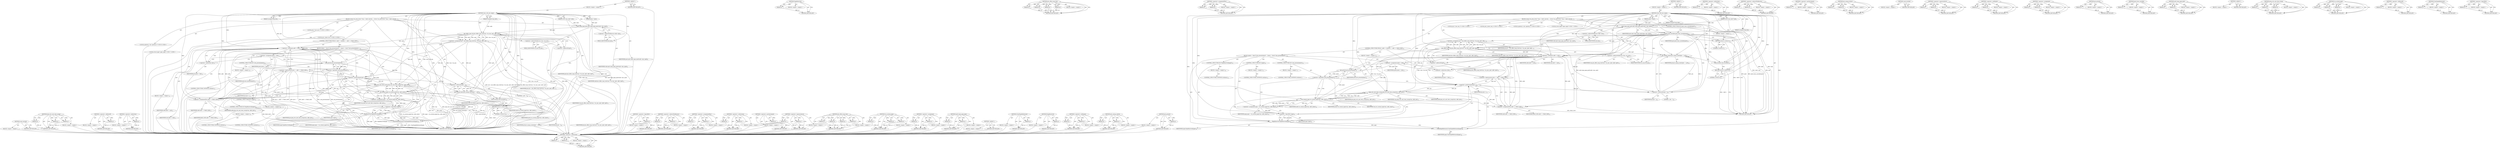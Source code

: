 digraph "&lt;operator&gt;.logicalNot" {
vulnerable_203 [label=<(METHOD,cond_resched)>];
vulnerable_204 [label=<(BLOCK,&lt;empty&gt;,&lt;empty&gt;)>];
vulnerable_205 [label=<(METHOD_RETURN,ANY)>];
vulnerable_183 [label=<(METHOD,ptep_test_and_clear_young)>];
vulnerable_184 [label=<(PARAM,p1)>];
vulnerable_185 [label=<(PARAM,p2)>];
vulnerable_186 [label=<(PARAM,p3)>];
vulnerable_187 [label=<(BLOCK,&lt;empty&gt;,&lt;empty&gt;)>];
vulnerable_188 [label=<(METHOD_RETURN,ANY)>];
vulnerable_138 [label=<(METHOD,&lt;operator&gt;.addressOf)>];
vulnerable_139 [label=<(PARAM,p1)>];
vulnerable_140 [label=<(BLOCK,&lt;empty&gt;,&lt;empty&gt;)>];
vulnerable_141 [label=<(METHOD_RETURN,ANY)>];
vulnerable_161 [label=<(METHOD,&lt;operator&gt;.indirection)>];
vulnerable_162 [label=<(PARAM,p1)>];
vulnerable_163 [label=<(BLOCK,&lt;empty&gt;,&lt;empty&gt;)>];
vulnerable_164 [label=<(METHOD_RETURN,ANY)>];
vulnerable_6 [label=<(METHOD,&lt;global&gt;)<SUB>1</SUB>>];
vulnerable_7 [label=<(BLOCK,&lt;empty&gt;,&lt;empty&gt;)<SUB>1</SUB>>];
vulnerable_8 [label=<(METHOD,clear_refs_pte_range)<SUB>1</SUB>>];
vulnerable_9 [label=<(PARAM,pmd_t *pmd)<SUB>1</SUB>>];
vulnerable_10 [label=<(PARAM,unsigned long addr)<SUB>1</SUB>>];
vulnerable_11 [label=<(PARAM,unsigned long end)<SUB>2</SUB>>];
vulnerable_12 [label=<(PARAM,struct mm_walk *walk)<SUB>2</SUB>>];
vulnerable_13 [label=<(BLOCK,{
	struct vm_area_struct *vma = walk-&gt;private;
...,{
	struct vm_area_struct *vma = walk-&gt;private;
...)<SUB>3</SUB>>];
vulnerable_14 [label="<(LOCAL,pte_t* pte: pte_t*)<SUB>5</SUB>>"];
vulnerable_15 [label="<(LOCAL,pte_t ptent: pte_t)<SUB>5</SUB>>"];
vulnerable_16 [label="<(LOCAL,spinlock_t* ptl: spinlock_t*)<SUB>6</SUB>>"];
vulnerable_17 [label="<(LOCAL,struct page* page: page*)<SUB>7</SUB>>"];
vulnerable_18 [label=<(split_huge_page_pmd,split_huge_page_pmd(walk-&gt;mm, pmd))<SUB>9</SUB>>];
vulnerable_19 [label=<(&lt;operator&gt;.indirectFieldAccess,walk-&gt;mm)<SUB>9</SUB>>];
vulnerable_20 [label=<(IDENTIFIER,walk,split_huge_page_pmd(walk-&gt;mm, pmd))<SUB>9</SUB>>];
vulnerable_21 [label=<(FIELD_IDENTIFIER,mm,mm)<SUB>9</SUB>>];
vulnerable_22 [label=<(IDENTIFIER,pmd,split_huge_page_pmd(walk-&gt;mm, pmd))<SUB>9</SUB>>];
vulnerable_23 [label=<(&lt;operator&gt;.assignment,pte = pte_offset_map_lock(vma-&gt;vm_mm, pmd, addr...)<SUB>11</SUB>>];
vulnerable_24 [label=<(IDENTIFIER,pte,pte = pte_offset_map_lock(vma-&gt;vm_mm, pmd, addr...)<SUB>11</SUB>>];
vulnerable_25 [label=<(pte_offset_map_lock,pte_offset_map_lock(vma-&gt;vm_mm, pmd, addr, &amp;ptl))<SUB>11</SUB>>];
vulnerable_26 [label=<(&lt;operator&gt;.indirectFieldAccess,vma-&gt;vm_mm)<SUB>11</SUB>>];
vulnerable_27 [label=<(IDENTIFIER,vma,pte_offset_map_lock(vma-&gt;vm_mm, pmd, addr, &amp;ptl))<SUB>11</SUB>>];
vulnerable_28 [label=<(FIELD_IDENTIFIER,vm_mm,vm_mm)<SUB>11</SUB>>];
vulnerable_29 [label=<(IDENTIFIER,pmd,pte_offset_map_lock(vma-&gt;vm_mm, pmd, addr, &amp;ptl))<SUB>11</SUB>>];
vulnerable_30 [label=<(IDENTIFIER,addr,pte_offset_map_lock(vma-&gt;vm_mm, pmd, addr, &amp;ptl))<SUB>11</SUB>>];
vulnerable_31 [label=<(&lt;operator&gt;.addressOf,&amp;ptl)<SUB>11</SUB>>];
vulnerable_32 [label=<(IDENTIFIER,ptl,pte_offset_map_lock(vma-&gt;vm_mm, pmd, addr, &amp;ptl))<SUB>11</SUB>>];
vulnerable_33 [label=<(CONTROL_STRUCTURE,FOR,for (;addr != end;pte++, addr += PAGE_SIZE))<SUB>12</SUB>>];
vulnerable_34 [label=<(BLOCK,&lt;empty&gt;,&lt;empty&gt;)<SUB>12</SUB>>];
vulnerable_35 [label=<(&lt;operator&gt;.notEquals,addr != end)<SUB>12</SUB>>];
vulnerable_36 [label=<(IDENTIFIER,addr,addr != end)<SUB>12</SUB>>];
vulnerable_37 [label=<(IDENTIFIER,end,addr != end)<SUB>12</SUB>>];
vulnerable_38 [label=<(&lt;operator&gt;.expressionList,pte++, addr += PAGE_SIZE)<SUB>12</SUB>>];
vulnerable_39 [label=<(&lt;operator&gt;.postIncrement,pte++)<SUB>12</SUB>>];
vulnerable_40 [label=<(IDENTIFIER,pte,pte++)<SUB>12</SUB>>];
vulnerable_41 [label=<(&lt;operator&gt;.assignmentPlus,addr += PAGE_SIZE)<SUB>12</SUB>>];
vulnerable_42 [label=<(IDENTIFIER,addr,addr += PAGE_SIZE)<SUB>12</SUB>>];
vulnerable_43 [label=<(IDENTIFIER,PAGE_SIZE,addr += PAGE_SIZE)<SUB>12</SUB>>];
vulnerable_44 [label=<(BLOCK,{
		ptent = *pte;
		if (!pte_present(ptent))
		...,{
		ptent = *pte;
		if (!pte_present(ptent))
		...)<SUB>12</SUB>>];
vulnerable_45 [label=<(&lt;operator&gt;.assignment,ptent = *pte)<SUB>13</SUB>>];
vulnerable_46 [label=<(IDENTIFIER,ptent,ptent = *pte)<SUB>13</SUB>>];
vulnerable_47 [label=<(&lt;operator&gt;.indirection,*pte)<SUB>13</SUB>>];
vulnerable_48 [label=<(IDENTIFIER,pte,ptent = *pte)<SUB>13</SUB>>];
vulnerable_49 [label=<(CONTROL_STRUCTURE,IF,if (!pte_present(ptent)))<SUB>14</SUB>>];
vulnerable_50 [label=<(&lt;operator&gt;.logicalNot,!pte_present(ptent))<SUB>14</SUB>>];
vulnerable_51 [label=<(pte_present,pte_present(ptent))<SUB>14</SUB>>];
vulnerable_52 [label=<(IDENTIFIER,ptent,pte_present(ptent))<SUB>14</SUB>>];
vulnerable_53 [label=<(BLOCK,&lt;empty&gt;,&lt;empty&gt;)<SUB>15</SUB>>];
vulnerable_54 [label=<(CONTROL_STRUCTURE,CONTINUE,continue;)<SUB>15</SUB>>];
vulnerable_55 [label=<(&lt;operator&gt;.assignment,page = vm_normal_page(vma, addr, ptent))<SUB>17</SUB>>];
vulnerable_56 [label=<(IDENTIFIER,page,page = vm_normal_page(vma, addr, ptent))<SUB>17</SUB>>];
vulnerable_57 [label=<(vm_normal_page,vm_normal_page(vma, addr, ptent))<SUB>17</SUB>>];
vulnerable_58 [label=<(IDENTIFIER,vma,vm_normal_page(vma, addr, ptent))<SUB>17</SUB>>];
vulnerable_59 [label=<(IDENTIFIER,addr,vm_normal_page(vma, addr, ptent))<SUB>17</SUB>>];
vulnerable_60 [label=<(IDENTIFIER,ptent,vm_normal_page(vma, addr, ptent))<SUB>17</SUB>>];
vulnerable_61 [label=<(CONTROL_STRUCTURE,IF,if (!page))<SUB>18</SUB>>];
vulnerable_62 [label=<(&lt;operator&gt;.logicalNot,!page)<SUB>18</SUB>>];
vulnerable_63 [label=<(IDENTIFIER,page,!page)<SUB>18</SUB>>];
vulnerable_64 [label=<(BLOCK,&lt;empty&gt;,&lt;empty&gt;)<SUB>19</SUB>>];
vulnerable_65 [label=<(CONTROL_STRUCTURE,CONTINUE,continue;)<SUB>19</SUB>>];
vulnerable_66 [label=<(CONTROL_STRUCTURE,IF,if (PageReserved(page)))<SUB>21</SUB>>];
vulnerable_67 [label=<(PageReserved,PageReserved(page))<SUB>21</SUB>>];
vulnerable_68 [label=<(IDENTIFIER,page,PageReserved(page))<SUB>21</SUB>>];
vulnerable_69 [label=<(BLOCK,&lt;empty&gt;,&lt;empty&gt;)<SUB>22</SUB>>];
vulnerable_70 [label=<(CONTROL_STRUCTURE,CONTINUE,continue;)<SUB>22</SUB>>];
vulnerable_71 [label=<(ptep_test_and_clear_young,ptep_test_and_clear_young(vma, addr, pte))<SUB>25</SUB>>];
vulnerable_72 [label=<(IDENTIFIER,vma,ptep_test_and_clear_young(vma, addr, pte))<SUB>25</SUB>>];
vulnerable_73 [label=<(IDENTIFIER,addr,ptep_test_and_clear_young(vma, addr, pte))<SUB>25</SUB>>];
vulnerable_74 [label=<(IDENTIFIER,pte,ptep_test_and_clear_young(vma, addr, pte))<SUB>25</SUB>>];
vulnerable_75 [label=<(ClearPageReferenced,ClearPageReferenced(page))<SUB>26</SUB>>];
vulnerable_76 [label=<(IDENTIFIER,page,ClearPageReferenced(page))<SUB>26</SUB>>];
vulnerable_77 [label=<(pte_unmap_unlock,pte_unmap_unlock(pte - 1, ptl))<SUB>28</SUB>>];
vulnerable_78 [label=<(&lt;operator&gt;.subtraction,pte - 1)<SUB>28</SUB>>];
vulnerable_79 [label=<(IDENTIFIER,pte,pte - 1)<SUB>28</SUB>>];
vulnerable_80 [label=<(LITERAL,1,pte - 1)<SUB>28</SUB>>];
vulnerable_81 [label=<(IDENTIFIER,ptl,pte_unmap_unlock(pte - 1, ptl))<SUB>28</SUB>>];
vulnerable_82 [label=<(cond_resched,cond_resched())<SUB>29</SUB>>];
vulnerable_83 [label=<(RETURN,return 0;,return 0;)<SUB>30</SUB>>];
vulnerable_84 [label=<(LITERAL,0,return 0;)<SUB>30</SUB>>];
vulnerable_85 [label=<(METHOD_RETURN,int)<SUB>1</SUB>>];
vulnerable_87 [label=<(METHOD_RETURN,ANY)<SUB>1</SUB>>];
vulnerable_165 [label=<(METHOD,&lt;operator&gt;.logicalNot)>];
vulnerable_166 [label=<(PARAM,p1)>];
vulnerable_167 [label=<(BLOCK,&lt;empty&gt;,&lt;empty&gt;)>];
vulnerable_168 [label=<(METHOD_RETURN,ANY)>];
vulnerable_121 [label=<(METHOD,&lt;operator&gt;.indirectFieldAccess)>];
vulnerable_122 [label=<(PARAM,p1)>];
vulnerable_123 [label=<(PARAM,p2)>];
vulnerable_124 [label=<(BLOCK,&lt;empty&gt;,&lt;empty&gt;)>];
vulnerable_125 [label=<(METHOD_RETURN,ANY)>];
vulnerable_156 [label=<(METHOD,&lt;operator&gt;.assignmentPlus)>];
vulnerable_157 [label=<(PARAM,p1)>];
vulnerable_158 [label=<(PARAM,p2)>];
vulnerable_159 [label=<(BLOCK,&lt;empty&gt;,&lt;empty&gt;)>];
vulnerable_160 [label=<(METHOD_RETURN,ANY)>];
vulnerable_198 [label=<(METHOD,&lt;operator&gt;.subtraction)>];
vulnerable_199 [label=<(PARAM,p1)>];
vulnerable_200 [label=<(PARAM,p2)>];
vulnerable_201 [label=<(BLOCK,&lt;empty&gt;,&lt;empty&gt;)>];
vulnerable_202 [label=<(METHOD_RETURN,ANY)>];
vulnerable_152 [label=<(METHOD,&lt;operator&gt;.postIncrement)>];
vulnerable_153 [label=<(PARAM,p1)>];
vulnerable_154 [label=<(BLOCK,&lt;empty&gt;,&lt;empty&gt;)>];
vulnerable_155 [label=<(METHOD_RETURN,ANY)>];
vulnerable_147 [label=<(METHOD,&lt;operator&gt;.expressionList)>];
vulnerable_148 [label=<(PARAM,p1)>];
vulnerable_149 [label=<(PARAM,p2)>];
vulnerable_150 [label=<(BLOCK,&lt;empty&gt;,&lt;empty&gt;)>];
vulnerable_151 [label=<(METHOD_RETURN,ANY)>];
vulnerable_131 [label=<(METHOD,pte_offset_map_lock)>];
vulnerable_132 [label=<(PARAM,p1)>];
vulnerable_133 [label=<(PARAM,p2)>];
vulnerable_134 [label=<(PARAM,p3)>];
vulnerable_135 [label=<(PARAM,p4)>];
vulnerable_136 [label=<(BLOCK,&lt;empty&gt;,&lt;empty&gt;)>];
vulnerable_137 [label=<(METHOD_RETURN,ANY)>];
vulnerable_173 [label=<(METHOD,vm_normal_page)>];
vulnerable_174 [label=<(PARAM,p1)>];
vulnerable_175 [label=<(PARAM,p2)>];
vulnerable_176 [label=<(PARAM,p3)>];
vulnerable_177 [label=<(BLOCK,&lt;empty&gt;,&lt;empty&gt;)>];
vulnerable_178 [label=<(METHOD_RETURN,ANY)>];
vulnerable_126 [label=<(METHOD,&lt;operator&gt;.assignment)>];
vulnerable_127 [label=<(PARAM,p1)>];
vulnerable_128 [label=<(PARAM,p2)>];
vulnerable_129 [label=<(BLOCK,&lt;empty&gt;,&lt;empty&gt;)>];
vulnerable_130 [label=<(METHOD_RETURN,ANY)>];
vulnerable_116 [label=<(METHOD,split_huge_page_pmd)>];
vulnerable_117 [label=<(PARAM,p1)>];
vulnerable_118 [label=<(PARAM,p2)>];
vulnerable_119 [label=<(BLOCK,&lt;empty&gt;,&lt;empty&gt;)>];
vulnerable_120 [label=<(METHOD_RETURN,ANY)>];
vulnerable_110 [label=<(METHOD,&lt;global&gt;)<SUB>1</SUB>>];
vulnerable_111 [label=<(BLOCK,&lt;empty&gt;,&lt;empty&gt;)>];
vulnerable_112 [label=<(METHOD_RETURN,ANY)>];
vulnerable_189 [label=<(METHOD,ClearPageReferenced)>];
vulnerable_190 [label=<(PARAM,p1)>];
vulnerable_191 [label=<(BLOCK,&lt;empty&gt;,&lt;empty&gt;)>];
vulnerable_192 [label=<(METHOD_RETURN,ANY)>];
vulnerable_179 [label=<(METHOD,PageReserved)>];
vulnerable_180 [label=<(PARAM,p1)>];
vulnerable_181 [label=<(BLOCK,&lt;empty&gt;,&lt;empty&gt;)>];
vulnerable_182 [label=<(METHOD_RETURN,ANY)>];
vulnerable_142 [label=<(METHOD,&lt;operator&gt;.notEquals)>];
vulnerable_143 [label=<(PARAM,p1)>];
vulnerable_144 [label=<(PARAM,p2)>];
vulnerable_145 [label=<(BLOCK,&lt;empty&gt;,&lt;empty&gt;)>];
vulnerable_146 [label=<(METHOD_RETURN,ANY)>];
vulnerable_193 [label=<(METHOD,pte_unmap_unlock)>];
vulnerable_194 [label=<(PARAM,p1)>];
vulnerable_195 [label=<(PARAM,p2)>];
vulnerable_196 [label=<(BLOCK,&lt;empty&gt;,&lt;empty&gt;)>];
vulnerable_197 [label=<(METHOD_RETURN,ANY)>];
vulnerable_169 [label=<(METHOD,pte_present)>];
vulnerable_170 [label=<(PARAM,p1)>];
vulnerable_171 [label=<(BLOCK,&lt;empty&gt;,&lt;empty&gt;)>];
vulnerable_172 [label=<(METHOD_RETURN,ANY)>];
fixed_208 [label=<(METHOD,&lt;operator&gt;.subtraction)>];
fixed_209 [label=<(PARAM,p1)>];
fixed_210 [label=<(PARAM,p2)>];
fixed_211 [label=<(BLOCK,&lt;empty&gt;,&lt;empty&gt;)>];
fixed_212 [label=<(METHOD_RETURN,ANY)>];
fixed_189 [label=<(METHOD,PageReserved)>];
fixed_190 [label=<(PARAM,p1)>];
fixed_191 [label=<(BLOCK,&lt;empty&gt;,&lt;empty&gt;)>];
fixed_192 [label=<(METHOD_RETURN,ANY)>];
fixed_141 [label=<(METHOD,pte_offset_map_lock)>];
fixed_142 [label=<(PARAM,p1)>];
fixed_143 [label=<(PARAM,p2)>];
fixed_144 [label=<(PARAM,p3)>];
fixed_145 [label=<(PARAM,p4)>];
fixed_146 [label=<(BLOCK,&lt;empty&gt;,&lt;empty&gt;)>];
fixed_147 [label=<(METHOD_RETURN,ANY)>];
fixed_166 [label=<(METHOD,&lt;operator&gt;.assignmentPlus)>];
fixed_167 [label=<(PARAM,p1)>];
fixed_168 [label=<(PARAM,p2)>];
fixed_169 [label=<(BLOCK,&lt;empty&gt;,&lt;empty&gt;)>];
fixed_170 [label=<(METHOD_RETURN,ANY)>];
fixed_6 [label=<(METHOD,&lt;global&gt;)<SUB>1</SUB>>];
fixed_7 [label=<(BLOCK,&lt;empty&gt;,&lt;empty&gt;)<SUB>1</SUB>>];
fixed_8 [label=<(METHOD,clear_refs_pte_range)<SUB>1</SUB>>];
fixed_9 [label=<(PARAM,pmd_t *pmd)<SUB>1</SUB>>];
fixed_10 [label=<(PARAM,unsigned long addr)<SUB>1</SUB>>];
fixed_11 [label=<(PARAM,unsigned long end)<SUB>2</SUB>>];
fixed_12 [label=<(PARAM,struct mm_walk *walk)<SUB>2</SUB>>];
fixed_13 [label=<(BLOCK,{
	struct vm_area_struct *vma = walk-&gt;private;
...,{
	struct vm_area_struct *vma = walk-&gt;private;
...)<SUB>3</SUB>>];
fixed_14 [label="<(LOCAL,pte_t* pte: pte_t*)<SUB>5</SUB>>"];
fixed_15 [label="<(LOCAL,pte_t ptent: pte_t)<SUB>5</SUB>>"];
fixed_16 [label="<(LOCAL,spinlock_t* ptl: spinlock_t*)<SUB>6</SUB>>"];
fixed_17 [label="<(LOCAL,struct page* page: page*)<SUB>7</SUB>>"];
fixed_18 [label=<(split_huge_page_pmd,split_huge_page_pmd(walk-&gt;mm, pmd))<SUB>9</SUB>>];
fixed_19 [label=<(&lt;operator&gt;.indirectFieldAccess,walk-&gt;mm)<SUB>9</SUB>>];
fixed_20 [label=<(IDENTIFIER,walk,split_huge_page_pmd(walk-&gt;mm, pmd))<SUB>9</SUB>>];
fixed_21 [label=<(FIELD_IDENTIFIER,mm,mm)<SUB>9</SUB>>];
fixed_22 [label=<(IDENTIFIER,pmd,split_huge_page_pmd(walk-&gt;mm, pmd))<SUB>9</SUB>>];
fixed_23 [label=<(CONTROL_STRUCTURE,IF,if (pmd_trans_unstable(pmd)))<SUB>10</SUB>>];
fixed_24 [label=<(pmd_trans_unstable,pmd_trans_unstable(pmd))<SUB>10</SUB>>];
fixed_25 [label=<(IDENTIFIER,pmd,pmd_trans_unstable(pmd))<SUB>10</SUB>>];
fixed_26 [label=<(BLOCK,&lt;empty&gt;,&lt;empty&gt;)<SUB>11</SUB>>];
fixed_27 [label=<(RETURN,return 0;,return 0;)<SUB>11</SUB>>];
fixed_28 [label=<(LITERAL,0,return 0;)<SUB>11</SUB>>];
fixed_29 [label=<(&lt;operator&gt;.assignment,pte = pte_offset_map_lock(vma-&gt;vm_mm, pmd, addr...)<SUB>13</SUB>>];
fixed_30 [label=<(IDENTIFIER,pte,pte = pte_offset_map_lock(vma-&gt;vm_mm, pmd, addr...)<SUB>13</SUB>>];
fixed_31 [label=<(pte_offset_map_lock,pte_offset_map_lock(vma-&gt;vm_mm, pmd, addr, &amp;ptl))<SUB>13</SUB>>];
fixed_32 [label=<(&lt;operator&gt;.indirectFieldAccess,vma-&gt;vm_mm)<SUB>13</SUB>>];
fixed_33 [label=<(IDENTIFIER,vma,pte_offset_map_lock(vma-&gt;vm_mm, pmd, addr, &amp;ptl))<SUB>13</SUB>>];
fixed_34 [label=<(FIELD_IDENTIFIER,vm_mm,vm_mm)<SUB>13</SUB>>];
fixed_35 [label=<(IDENTIFIER,pmd,pte_offset_map_lock(vma-&gt;vm_mm, pmd, addr, &amp;ptl))<SUB>13</SUB>>];
fixed_36 [label=<(IDENTIFIER,addr,pte_offset_map_lock(vma-&gt;vm_mm, pmd, addr, &amp;ptl))<SUB>13</SUB>>];
fixed_37 [label=<(&lt;operator&gt;.addressOf,&amp;ptl)<SUB>13</SUB>>];
fixed_38 [label=<(IDENTIFIER,ptl,pte_offset_map_lock(vma-&gt;vm_mm, pmd, addr, &amp;ptl))<SUB>13</SUB>>];
fixed_39 [label=<(CONTROL_STRUCTURE,FOR,for (;addr != end;pte++, addr += PAGE_SIZE))<SUB>14</SUB>>];
fixed_40 [label=<(BLOCK,&lt;empty&gt;,&lt;empty&gt;)<SUB>14</SUB>>];
fixed_41 [label=<(&lt;operator&gt;.notEquals,addr != end)<SUB>14</SUB>>];
fixed_42 [label=<(IDENTIFIER,addr,addr != end)<SUB>14</SUB>>];
fixed_43 [label=<(IDENTIFIER,end,addr != end)<SUB>14</SUB>>];
fixed_44 [label=<(&lt;operator&gt;.expressionList,pte++, addr += PAGE_SIZE)<SUB>14</SUB>>];
fixed_45 [label=<(&lt;operator&gt;.postIncrement,pte++)<SUB>14</SUB>>];
fixed_46 [label=<(IDENTIFIER,pte,pte++)<SUB>14</SUB>>];
fixed_47 [label=<(&lt;operator&gt;.assignmentPlus,addr += PAGE_SIZE)<SUB>14</SUB>>];
fixed_48 [label=<(IDENTIFIER,addr,addr += PAGE_SIZE)<SUB>14</SUB>>];
fixed_49 [label=<(IDENTIFIER,PAGE_SIZE,addr += PAGE_SIZE)<SUB>14</SUB>>];
fixed_50 [label=<(BLOCK,{
		ptent = *pte;
		if (!pte_present(ptent))
		...,{
		ptent = *pte;
		if (!pte_present(ptent))
		...)<SUB>14</SUB>>];
fixed_51 [label=<(&lt;operator&gt;.assignment,ptent = *pte)<SUB>15</SUB>>];
fixed_52 [label=<(IDENTIFIER,ptent,ptent = *pte)<SUB>15</SUB>>];
fixed_53 [label=<(&lt;operator&gt;.indirection,*pte)<SUB>15</SUB>>];
fixed_54 [label=<(IDENTIFIER,pte,ptent = *pte)<SUB>15</SUB>>];
fixed_55 [label=<(CONTROL_STRUCTURE,IF,if (!pte_present(ptent)))<SUB>16</SUB>>];
fixed_56 [label=<(&lt;operator&gt;.logicalNot,!pte_present(ptent))<SUB>16</SUB>>];
fixed_57 [label=<(pte_present,pte_present(ptent))<SUB>16</SUB>>];
fixed_58 [label=<(IDENTIFIER,ptent,pte_present(ptent))<SUB>16</SUB>>];
fixed_59 [label=<(BLOCK,&lt;empty&gt;,&lt;empty&gt;)<SUB>17</SUB>>];
fixed_60 [label=<(CONTROL_STRUCTURE,CONTINUE,continue;)<SUB>17</SUB>>];
fixed_61 [label=<(&lt;operator&gt;.assignment,page = vm_normal_page(vma, addr, ptent))<SUB>19</SUB>>];
fixed_62 [label=<(IDENTIFIER,page,page = vm_normal_page(vma, addr, ptent))<SUB>19</SUB>>];
fixed_63 [label=<(vm_normal_page,vm_normal_page(vma, addr, ptent))<SUB>19</SUB>>];
fixed_64 [label=<(IDENTIFIER,vma,vm_normal_page(vma, addr, ptent))<SUB>19</SUB>>];
fixed_65 [label=<(IDENTIFIER,addr,vm_normal_page(vma, addr, ptent))<SUB>19</SUB>>];
fixed_66 [label=<(IDENTIFIER,ptent,vm_normal_page(vma, addr, ptent))<SUB>19</SUB>>];
fixed_67 [label=<(CONTROL_STRUCTURE,IF,if (!page))<SUB>20</SUB>>];
fixed_68 [label=<(&lt;operator&gt;.logicalNot,!page)<SUB>20</SUB>>];
fixed_69 [label=<(IDENTIFIER,page,!page)<SUB>20</SUB>>];
fixed_70 [label=<(BLOCK,&lt;empty&gt;,&lt;empty&gt;)<SUB>21</SUB>>];
fixed_71 [label=<(CONTROL_STRUCTURE,CONTINUE,continue;)<SUB>21</SUB>>];
fixed_72 [label=<(CONTROL_STRUCTURE,IF,if (PageReserved(page)))<SUB>23</SUB>>];
fixed_73 [label=<(PageReserved,PageReserved(page))<SUB>23</SUB>>];
fixed_74 [label=<(IDENTIFIER,page,PageReserved(page))<SUB>23</SUB>>];
fixed_75 [label=<(BLOCK,&lt;empty&gt;,&lt;empty&gt;)<SUB>24</SUB>>];
fixed_76 [label=<(CONTROL_STRUCTURE,CONTINUE,continue;)<SUB>24</SUB>>];
fixed_77 [label=<(ptep_test_and_clear_young,ptep_test_and_clear_young(vma, addr, pte))<SUB>27</SUB>>];
fixed_78 [label=<(IDENTIFIER,vma,ptep_test_and_clear_young(vma, addr, pte))<SUB>27</SUB>>];
fixed_79 [label=<(IDENTIFIER,addr,ptep_test_and_clear_young(vma, addr, pte))<SUB>27</SUB>>];
fixed_80 [label=<(IDENTIFIER,pte,ptep_test_and_clear_young(vma, addr, pte))<SUB>27</SUB>>];
fixed_81 [label=<(ClearPageReferenced,ClearPageReferenced(page))<SUB>28</SUB>>];
fixed_82 [label=<(IDENTIFIER,page,ClearPageReferenced(page))<SUB>28</SUB>>];
fixed_83 [label=<(pte_unmap_unlock,pte_unmap_unlock(pte - 1, ptl))<SUB>30</SUB>>];
fixed_84 [label=<(&lt;operator&gt;.subtraction,pte - 1)<SUB>30</SUB>>];
fixed_85 [label=<(IDENTIFIER,pte,pte - 1)<SUB>30</SUB>>];
fixed_86 [label=<(LITERAL,1,pte - 1)<SUB>30</SUB>>];
fixed_87 [label=<(IDENTIFIER,ptl,pte_unmap_unlock(pte - 1, ptl))<SUB>30</SUB>>];
fixed_88 [label=<(cond_resched,cond_resched())<SUB>31</SUB>>];
fixed_89 [label=<(RETURN,return 0;,return 0;)<SUB>32</SUB>>];
fixed_90 [label=<(LITERAL,0,return 0;)<SUB>32</SUB>>];
fixed_91 [label=<(METHOD_RETURN,int)<SUB>1</SUB>>];
fixed_93 [label=<(METHOD_RETURN,ANY)<SUB>1</SUB>>];
fixed_171 [label=<(METHOD,&lt;operator&gt;.indirection)>];
fixed_172 [label=<(PARAM,p1)>];
fixed_173 [label=<(BLOCK,&lt;empty&gt;,&lt;empty&gt;)>];
fixed_174 [label=<(METHOD_RETURN,ANY)>];
fixed_127 [label=<(METHOD,&lt;operator&gt;.indirectFieldAccess)>];
fixed_128 [label=<(PARAM,p1)>];
fixed_129 [label=<(PARAM,p2)>];
fixed_130 [label=<(BLOCK,&lt;empty&gt;,&lt;empty&gt;)>];
fixed_131 [label=<(METHOD_RETURN,ANY)>];
fixed_162 [label=<(METHOD,&lt;operator&gt;.postIncrement)>];
fixed_163 [label=<(PARAM,p1)>];
fixed_164 [label=<(BLOCK,&lt;empty&gt;,&lt;empty&gt;)>];
fixed_165 [label=<(METHOD_RETURN,ANY)>];
fixed_203 [label=<(METHOD,pte_unmap_unlock)>];
fixed_204 [label=<(PARAM,p1)>];
fixed_205 [label=<(PARAM,p2)>];
fixed_206 [label=<(BLOCK,&lt;empty&gt;,&lt;empty&gt;)>];
fixed_207 [label=<(METHOD_RETURN,ANY)>];
fixed_213 [label=<(METHOD,cond_resched)>];
fixed_214 [label=<(BLOCK,&lt;empty&gt;,&lt;empty&gt;)>];
fixed_215 [label=<(METHOD_RETURN,ANY)>];
fixed_157 [label=<(METHOD,&lt;operator&gt;.expressionList)>];
fixed_158 [label=<(PARAM,p1)>];
fixed_159 [label=<(PARAM,p2)>];
fixed_160 [label=<(BLOCK,&lt;empty&gt;,&lt;empty&gt;)>];
fixed_161 [label=<(METHOD_RETURN,ANY)>];
fixed_152 [label=<(METHOD,&lt;operator&gt;.notEquals)>];
fixed_153 [label=<(PARAM,p1)>];
fixed_154 [label=<(PARAM,p2)>];
fixed_155 [label=<(BLOCK,&lt;empty&gt;,&lt;empty&gt;)>];
fixed_156 [label=<(METHOD_RETURN,ANY)>];
fixed_136 [label=<(METHOD,&lt;operator&gt;.assignment)>];
fixed_137 [label=<(PARAM,p1)>];
fixed_138 [label=<(PARAM,p2)>];
fixed_139 [label=<(BLOCK,&lt;empty&gt;,&lt;empty&gt;)>];
fixed_140 [label=<(METHOD_RETURN,ANY)>];
fixed_179 [label=<(METHOD,pte_present)>];
fixed_180 [label=<(PARAM,p1)>];
fixed_181 [label=<(BLOCK,&lt;empty&gt;,&lt;empty&gt;)>];
fixed_182 [label=<(METHOD_RETURN,ANY)>];
fixed_132 [label=<(METHOD,pmd_trans_unstable)>];
fixed_133 [label=<(PARAM,p1)>];
fixed_134 [label=<(BLOCK,&lt;empty&gt;,&lt;empty&gt;)>];
fixed_135 [label=<(METHOD_RETURN,ANY)>];
fixed_122 [label=<(METHOD,split_huge_page_pmd)>];
fixed_123 [label=<(PARAM,p1)>];
fixed_124 [label=<(PARAM,p2)>];
fixed_125 [label=<(BLOCK,&lt;empty&gt;,&lt;empty&gt;)>];
fixed_126 [label=<(METHOD_RETURN,ANY)>];
fixed_116 [label=<(METHOD,&lt;global&gt;)<SUB>1</SUB>>];
fixed_117 [label=<(BLOCK,&lt;empty&gt;,&lt;empty&gt;)>];
fixed_118 [label=<(METHOD_RETURN,ANY)>];
fixed_193 [label=<(METHOD,ptep_test_and_clear_young)>];
fixed_194 [label=<(PARAM,p1)>];
fixed_195 [label=<(PARAM,p2)>];
fixed_196 [label=<(PARAM,p3)>];
fixed_197 [label=<(BLOCK,&lt;empty&gt;,&lt;empty&gt;)>];
fixed_198 [label=<(METHOD_RETURN,ANY)>];
fixed_183 [label=<(METHOD,vm_normal_page)>];
fixed_184 [label=<(PARAM,p1)>];
fixed_185 [label=<(PARAM,p2)>];
fixed_186 [label=<(PARAM,p3)>];
fixed_187 [label=<(BLOCK,&lt;empty&gt;,&lt;empty&gt;)>];
fixed_188 [label=<(METHOD_RETURN,ANY)>];
fixed_148 [label=<(METHOD,&lt;operator&gt;.addressOf)>];
fixed_149 [label=<(PARAM,p1)>];
fixed_150 [label=<(BLOCK,&lt;empty&gt;,&lt;empty&gt;)>];
fixed_151 [label=<(METHOD_RETURN,ANY)>];
fixed_199 [label=<(METHOD,ClearPageReferenced)>];
fixed_200 [label=<(PARAM,p1)>];
fixed_201 [label=<(BLOCK,&lt;empty&gt;,&lt;empty&gt;)>];
fixed_202 [label=<(METHOD_RETURN,ANY)>];
fixed_175 [label=<(METHOD,&lt;operator&gt;.logicalNot)>];
fixed_176 [label=<(PARAM,p1)>];
fixed_177 [label=<(BLOCK,&lt;empty&gt;,&lt;empty&gt;)>];
fixed_178 [label=<(METHOD_RETURN,ANY)>];
vulnerable_203 -> vulnerable_204  [key=0, label="AST: "];
vulnerable_203 -> vulnerable_205  [key=0, label="AST: "];
vulnerable_203 -> vulnerable_205  [key=1, label="CFG: "];
vulnerable_204 -> fixed_208  [key=0];
vulnerable_205 -> fixed_208  [key=0];
vulnerable_183 -> vulnerable_184  [key=0, label="AST: "];
vulnerable_183 -> vulnerable_184  [key=1, label="DDG: "];
vulnerable_183 -> vulnerable_187  [key=0, label="AST: "];
vulnerable_183 -> vulnerable_185  [key=0, label="AST: "];
vulnerable_183 -> vulnerable_185  [key=1, label="DDG: "];
vulnerable_183 -> vulnerable_188  [key=0, label="AST: "];
vulnerable_183 -> vulnerable_188  [key=1, label="CFG: "];
vulnerable_183 -> vulnerable_186  [key=0, label="AST: "];
vulnerable_183 -> vulnerable_186  [key=1, label="DDG: "];
vulnerable_184 -> vulnerable_188  [key=0, label="DDG: p1"];
vulnerable_185 -> vulnerable_188  [key=0, label="DDG: p2"];
vulnerable_186 -> vulnerable_188  [key=0, label="DDG: p3"];
vulnerable_187 -> fixed_208  [key=0];
vulnerable_188 -> fixed_208  [key=0];
vulnerable_138 -> vulnerable_139  [key=0, label="AST: "];
vulnerable_138 -> vulnerable_139  [key=1, label="DDG: "];
vulnerable_138 -> vulnerable_140  [key=0, label="AST: "];
vulnerable_138 -> vulnerable_141  [key=0, label="AST: "];
vulnerable_138 -> vulnerable_141  [key=1, label="CFG: "];
vulnerable_139 -> vulnerable_141  [key=0, label="DDG: p1"];
vulnerable_140 -> fixed_208  [key=0];
vulnerable_141 -> fixed_208  [key=0];
vulnerable_161 -> vulnerable_162  [key=0, label="AST: "];
vulnerable_161 -> vulnerable_162  [key=1, label="DDG: "];
vulnerable_161 -> vulnerable_163  [key=0, label="AST: "];
vulnerable_161 -> vulnerable_164  [key=0, label="AST: "];
vulnerable_161 -> vulnerable_164  [key=1, label="CFG: "];
vulnerable_162 -> vulnerable_164  [key=0, label="DDG: p1"];
vulnerable_163 -> fixed_208  [key=0];
vulnerable_164 -> fixed_208  [key=0];
vulnerable_6 -> vulnerable_7  [key=0, label="AST: "];
vulnerable_6 -> vulnerable_87  [key=0, label="AST: "];
vulnerable_6 -> vulnerable_87  [key=1, label="CFG: "];
vulnerable_7 -> vulnerable_8  [key=0, label="AST: "];
vulnerable_8 -> vulnerable_9  [key=0, label="AST: "];
vulnerable_8 -> vulnerable_9  [key=1, label="DDG: "];
vulnerable_8 -> vulnerable_10  [key=0, label="AST: "];
vulnerable_8 -> vulnerable_10  [key=1, label="DDG: "];
vulnerable_8 -> vulnerable_11  [key=0, label="AST: "];
vulnerable_8 -> vulnerable_11  [key=1, label="DDG: "];
vulnerable_8 -> vulnerable_12  [key=0, label="AST: "];
vulnerable_8 -> vulnerable_12  [key=1, label="DDG: "];
vulnerable_8 -> vulnerable_13  [key=0, label="AST: "];
vulnerable_8 -> vulnerable_85  [key=0, label="AST: "];
vulnerable_8 -> vulnerable_21  [key=0, label="CFG: "];
vulnerable_8 -> vulnerable_82  [key=0, label="DDG: "];
vulnerable_8 -> vulnerable_83  [key=0, label="DDG: "];
vulnerable_8 -> vulnerable_18  [key=0, label="DDG: "];
vulnerable_8 -> vulnerable_77  [key=0, label="DDG: "];
vulnerable_8 -> vulnerable_84  [key=0, label="DDG: "];
vulnerable_8 -> vulnerable_25  [key=0, label="DDG: "];
vulnerable_8 -> vulnerable_35  [key=0, label="DDG: "];
vulnerable_8 -> vulnerable_38  [key=0, label="DDG: "];
vulnerable_8 -> vulnerable_78  [key=0, label="DDG: "];
vulnerable_8 -> vulnerable_39  [key=0, label="DDG: "];
vulnerable_8 -> vulnerable_41  [key=0, label="DDG: "];
vulnerable_8 -> vulnerable_71  [key=0, label="DDG: "];
vulnerable_8 -> vulnerable_75  [key=0, label="DDG: "];
vulnerable_8 -> vulnerable_57  [key=0, label="DDG: "];
vulnerable_8 -> vulnerable_62  [key=0, label="DDG: "];
vulnerable_8 -> vulnerable_67  [key=0, label="DDG: "];
vulnerable_8 -> vulnerable_51  [key=0, label="DDG: "];
vulnerable_9 -> vulnerable_18  [key=0, label="DDG: pmd"];
vulnerable_10 -> vulnerable_25  [key=0, label="DDG: addr"];
vulnerable_11 -> vulnerable_35  [key=0, label="DDG: end"];
vulnerable_12 -> vulnerable_85  [key=0, label="DDG: walk"];
vulnerable_12 -> vulnerable_18  [key=0, label="DDG: walk"];
vulnerable_13 -> vulnerable_14  [key=0, label="AST: "];
vulnerable_13 -> vulnerable_15  [key=0, label="AST: "];
vulnerable_13 -> vulnerable_16  [key=0, label="AST: "];
vulnerable_13 -> vulnerable_17  [key=0, label="AST: "];
vulnerable_13 -> vulnerable_18  [key=0, label="AST: "];
vulnerable_13 -> vulnerable_23  [key=0, label="AST: "];
vulnerable_13 -> vulnerable_33  [key=0, label="AST: "];
vulnerable_13 -> vulnerable_77  [key=0, label="AST: "];
vulnerable_13 -> vulnerable_82  [key=0, label="AST: "];
vulnerable_13 -> vulnerable_83  [key=0, label="AST: "];
vulnerable_14 -> fixed_208  [key=0];
vulnerable_15 -> fixed_208  [key=0];
vulnerable_16 -> fixed_208  [key=0];
vulnerable_17 -> fixed_208  [key=0];
vulnerable_18 -> vulnerable_19  [key=0, label="AST: "];
vulnerable_18 -> vulnerable_22  [key=0, label="AST: "];
vulnerable_18 -> vulnerable_28  [key=0, label="CFG: "];
vulnerable_18 -> vulnerable_85  [key=0, label="DDG: walk-&gt;mm"];
vulnerable_18 -> vulnerable_85  [key=1, label="DDG: split_huge_page_pmd(walk-&gt;mm, pmd)"];
vulnerable_18 -> vulnerable_25  [key=0, label="DDG: pmd"];
vulnerable_19 -> vulnerable_20  [key=0, label="AST: "];
vulnerable_19 -> vulnerable_21  [key=0, label="AST: "];
vulnerable_19 -> vulnerable_18  [key=0, label="CFG: "];
vulnerable_20 -> fixed_208  [key=0];
vulnerable_21 -> vulnerable_19  [key=0, label="CFG: "];
vulnerable_22 -> fixed_208  [key=0];
vulnerable_23 -> vulnerable_24  [key=0, label="AST: "];
vulnerable_23 -> vulnerable_25  [key=0, label="AST: "];
vulnerable_23 -> vulnerable_35  [key=0, label="CFG: "];
vulnerable_23 -> vulnerable_85  [key=0, label="DDG: pte_offset_map_lock(vma-&gt;vm_mm, pmd, addr, &amp;ptl)"];
vulnerable_23 -> vulnerable_85  [key=1, label="DDG: pte = pte_offset_map_lock(vma-&gt;vm_mm, pmd, addr, &amp;ptl)"];
vulnerable_23 -> vulnerable_78  [key=0, label="DDG: pte"];
vulnerable_23 -> vulnerable_39  [key=0, label="DDG: pte"];
vulnerable_23 -> vulnerable_71  [key=0, label="DDG: pte"];
vulnerable_24 -> fixed_208  [key=0];
vulnerable_25 -> vulnerable_26  [key=0, label="AST: "];
vulnerable_25 -> vulnerable_29  [key=0, label="AST: "];
vulnerable_25 -> vulnerable_30  [key=0, label="AST: "];
vulnerable_25 -> vulnerable_31  [key=0, label="AST: "];
vulnerable_25 -> vulnerable_23  [key=0, label="CFG: "];
vulnerable_25 -> vulnerable_23  [key=1, label="DDG: vma-&gt;vm_mm"];
vulnerable_25 -> vulnerable_23  [key=2, label="DDG: pmd"];
vulnerable_25 -> vulnerable_23  [key=3, label="DDG: addr"];
vulnerable_25 -> vulnerable_23  [key=4, label="DDG: &amp;ptl"];
vulnerable_25 -> vulnerable_85  [key=0, label="DDG: vma-&gt;vm_mm"];
vulnerable_25 -> vulnerable_85  [key=1, label="DDG: pmd"];
vulnerable_25 -> vulnerable_85  [key=2, label="DDG: &amp;ptl"];
vulnerable_25 -> vulnerable_77  [key=0, label="DDG: &amp;ptl"];
vulnerable_25 -> vulnerable_35  [key=0, label="DDG: addr"];
vulnerable_25 -> vulnerable_71  [key=0, label="DDG: vma-&gt;vm_mm"];
vulnerable_25 -> vulnerable_57  [key=0, label="DDG: vma-&gt;vm_mm"];
vulnerable_26 -> vulnerable_27  [key=0, label="AST: "];
vulnerable_26 -> vulnerable_28  [key=0, label="AST: "];
vulnerable_26 -> vulnerable_31  [key=0, label="CFG: "];
vulnerable_27 -> fixed_208  [key=0];
vulnerable_28 -> vulnerable_26  [key=0, label="CFG: "];
vulnerable_29 -> fixed_208  [key=0];
vulnerable_30 -> fixed_208  [key=0];
vulnerable_31 -> vulnerable_32  [key=0, label="AST: "];
vulnerable_31 -> vulnerable_25  [key=0, label="CFG: "];
vulnerable_32 -> fixed_208  [key=0];
vulnerable_33 -> vulnerable_34  [key=0, label="AST: "];
vulnerable_33 -> vulnerable_35  [key=0, label="AST: "];
vulnerable_33 -> vulnerable_38  [key=0, label="AST: "];
vulnerable_33 -> vulnerable_44  [key=0, label="AST: "];
vulnerable_34 -> fixed_208  [key=0];
vulnerable_35 -> vulnerable_36  [key=0, label="AST: "];
vulnerable_35 -> vulnerable_37  [key=0, label="AST: "];
vulnerable_35 -> vulnerable_47  [key=0, label="CFG: "];
vulnerable_35 -> vulnerable_47  [key=1, label="CDG: "];
vulnerable_35 -> vulnerable_78  [key=0, label="CFG: "];
vulnerable_35 -> vulnerable_85  [key=0, label="DDG: addr"];
vulnerable_35 -> vulnerable_85  [key=1, label="DDG: end"];
vulnerable_35 -> vulnerable_85  [key=2, label="DDG: addr != end"];
vulnerable_35 -> vulnerable_41  [key=0, label="DDG: addr"];
vulnerable_35 -> vulnerable_41  [key=1, label="CDG: "];
vulnerable_35 -> vulnerable_57  [key=0, label="DDG: addr"];
vulnerable_35 -> vulnerable_51  [key=0, label="CDG: "];
vulnerable_35 -> vulnerable_38  [key=0, label="CDG: "];
vulnerable_35 -> vulnerable_45  [key=0, label="CDG: "];
vulnerable_35 -> vulnerable_50  [key=0, label="CDG: "];
vulnerable_35 -> vulnerable_35  [key=0, label="CDG: "];
vulnerable_35 -> vulnerable_39  [key=0, label="CDG: "];
vulnerable_36 -> fixed_208  [key=0];
vulnerable_37 -> fixed_208  [key=0];
vulnerable_38 -> vulnerable_39  [key=0, label="AST: "];
vulnerable_38 -> vulnerable_41  [key=0, label="AST: "];
vulnerable_38 -> vulnerable_35  [key=0, label="CFG: "];
vulnerable_38 -> vulnerable_85  [key=0, label="DDG: pte++"];
vulnerable_38 -> vulnerable_85  [key=1, label="DDG: addr += PAGE_SIZE"];
vulnerable_38 -> vulnerable_85  [key=2, label="DDG: pte++, addr += PAGE_SIZE"];
vulnerable_39 -> vulnerable_40  [key=0, label="AST: "];
vulnerable_39 -> vulnerable_41  [key=0, label="CFG: "];
vulnerable_39 -> vulnerable_38  [key=0, label="DDG: pte"];
vulnerable_39 -> vulnerable_78  [key=0, label="DDG: pte"];
vulnerable_39 -> vulnerable_71  [key=0, label="DDG: pte"];
vulnerable_40 -> fixed_208  [key=0];
vulnerable_41 -> vulnerable_42  [key=0, label="AST: "];
vulnerable_41 -> vulnerable_43  [key=0, label="AST: "];
vulnerable_41 -> vulnerable_38  [key=0, label="CFG: "];
vulnerable_41 -> vulnerable_38  [key=1, label="DDG: addr"];
vulnerable_41 -> vulnerable_85  [key=0, label="DDG: PAGE_SIZE"];
vulnerable_41 -> vulnerable_35  [key=0, label="DDG: addr"];
vulnerable_42 -> fixed_208  [key=0];
vulnerable_43 -> fixed_208  [key=0];
vulnerable_44 -> vulnerable_45  [key=0, label="AST: "];
vulnerable_44 -> vulnerable_49  [key=0, label="AST: "];
vulnerable_44 -> vulnerable_55  [key=0, label="AST: "];
vulnerable_44 -> vulnerable_61  [key=0, label="AST: "];
vulnerable_44 -> vulnerable_66  [key=0, label="AST: "];
vulnerable_44 -> vulnerable_71  [key=0, label="AST: "];
vulnerable_44 -> vulnerable_75  [key=0, label="AST: "];
vulnerable_45 -> vulnerable_46  [key=0, label="AST: "];
vulnerable_45 -> vulnerable_47  [key=0, label="AST: "];
vulnerable_45 -> vulnerable_51  [key=0, label="CFG: "];
vulnerable_45 -> vulnerable_51  [key=1, label="DDG: ptent"];
vulnerable_45 -> vulnerable_85  [key=0, label="DDG: *pte"];
vulnerable_45 -> vulnerable_85  [key=1, label="DDG: ptent = *pte"];
vulnerable_46 -> fixed_208  [key=0];
vulnerable_47 -> vulnerable_48  [key=0, label="AST: "];
vulnerable_47 -> vulnerable_45  [key=0, label="CFG: "];
vulnerable_48 -> fixed_208  [key=0];
vulnerable_49 -> vulnerable_50  [key=0, label="AST: "];
vulnerable_49 -> vulnerable_53  [key=0, label="AST: "];
vulnerable_50 -> vulnerable_51  [key=0, label="AST: "];
vulnerable_50 -> vulnerable_39  [key=0, label="CFG: "];
vulnerable_50 -> vulnerable_57  [key=0, label="CFG: "];
vulnerable_50 -> vulnerable_57  [key=1, label="CDG: "];
vulnerable_50 -> vulnerable_85  [key=0, label="DDG: pte_present(ptent)"];
vulnerable_50 -> vulnerable_85  [key=1, label="DDG: !pte_present(ptent)"];
vulnerable_50 -> vulnerable_55  [key=0, label="CDG: "];
vulnerable_50 -> vulnerable_62  [key=0, label="CDG: "];
vulnerable_51 -> vulnerable_52  [key=0, label="AST: "];
vulnerable_51 -> vulnerable_50  [key=0, label="CFG: "];
vulnerable_51 -> vulnerable_50  [key=1, label="DDG: ptent"];
vulnerable_51 -> vulnerable_85  [key=0, label="DDG: ptent"];
vulnerable_51 -> vulnerable_57  [key=0, label="DDG: ptent"];
vulnerable_52 -> fixed_208  [key=0];
vulnerable_53 -> vulnerable_54  [key=0, label="AST: "];
vulnerable_54 -> fixed_208  [key=0];
vulnerable_55 -> vulnerable_56  [key=0, label="AST: "];
vulnerable_55 -> vulnerable_57  [key=0, label="AST: "];
vulnerable_55 -> vulnerable_62  [key=0, label="CFG: "];
vulnerable_55 -> vulnerable_62  [key=1, label="DDG: page"];
vulnerable_55 -> vulnerable_85  [key=0, label="DDG: vm_normal_page(vma, addr, ptent)"];
vulnerable_55 -> vulnerable_85  [key=1, label="DDG: page = vm_normal_page(vma, addr, ptent)"];
vulnerable_56 -> fixed_208  [key=0];
vulnerable_57 -> vulnerable_58  [key=0, label="AST: "];
vulnerable_57 -> vulnerable_59  [key=0, label="AST: "];
vulnerable_57 -> vulnerable_60  [key=0, label="AST: "];
vulnerable_57 -> vulnerable_55  [key=0, label="CFG: "];
vulnerable_57 -> vulnerable_55  [key=1, label="DDG: vma"];
vulnerable_57 -> vulnerable_55  [key=2, label="DDG: addr"];
vulnerable_57 -> vulnerable_55  [key=3, label="DDG: ptent"];
vulnerable_57 -> vulnerable_85  [key=0, label="DDG: vma"];
vulnerable_57 -> vulnerable_85  [key=1, label="DDG: ptent"];
vulnerable_57 -> vulnerable_41  [key=0, label="DDG: addr"];
vulnerable_57 -> vulnerable_71  [key=0, label="DDG: vma"];
vulnerable_57 -> vulnerable_71  [key=1, label="DDG: addr"];
vulnerable_58 -> fixed_208  [key=0];
vulnerable_59 -> fixed_208  [key=0];
vulnerable_60 -> fixed_208  [key=0];
vulnerable_61 -> vulnerable_62  [key=0, label="AST: "];
vulnerable_61 -> vulnerable_64  [key=0, label="AST: "];
vulnerable_62 -> vulnerable_63  [key=0, label="AST: "];
vulnerable_62 -> vulnerable_39  [key=0, label="CFG: "];
vulnerable_62 -> vulnerable_67  [key=0, label="CFG: "];
vulnerable_62 -> vulnerable_67  [key=1, label="DDG: page"];
vulnerable_62 -> vulnerable_67  [key=2, label="CDG: "];
vulnerable_62 -> vulnerable_85  [key=0, label="DDG: page"];
vulnerable_62 -> vulnerable_85  [key=1, label="DDG: !page"];
vulnerable_63 -> fixed_208  [key=0];
vulnerable_64 -> vulnerable_65  [key=0, label="AST: "];
vulnerable_65 -> fixed_208  [key=0];
vulnerable_66 -> vulnerable_67  [key=0, label="AST: "];
vulnerable_66 -> vulnerable_69  [key=0, label="AST: "];
vulnerable_67 -> vulnerable_68  [key=0, label="AST: "];
vulnerable_67 -> vulnerable_39  [key=0, label="CFG: "];
vulnerable_67 -> vulnerable_71  [key=0, label="CFG: "];
vulnerable_67 -> vulnerable_71  [key=1, label="CDG: "];
vulnerable_67 -> vulnerable_85  [key=0, label="DDG: page"];
vulnerable_67 -> vulnerable_85  [key=1, label="DDG: PageReserved(page)"];
vulnerable_67 -> vulnerable_75  [key=0, label="DDG: page"];
vulnerable_67 -> vulnerable_75  [key=1, label="CDG: "];
vulnerable_68 -> fixed_208  [key=0];
vulnerable_69 -> vulnerable_70  [key=0, label="AST: "];
vulnerable_70 -> fixed_208  [key=0];
vulnerable_71 -> vulnerable_72  [key=0, label="AST: "];
vulnerable_71 -> vulnerable_73  [key=0, label="AST: "];
vulnerable_71 -> vulnerable_74  [key=0, label="AST: "];
vulnerable_71 -> vulnerable_75  [key=0, label="CFG: "];
vulnerable_71 -> vulnerable_85  [key=0, label="DDG: vma"];
vulnerable_71 -> vulnerable_85  [key=1, label="DDG: ptep_test_and_clear_young(vma, addr, pte)"];
vulnerable_71 -> vulnerable_39  [key=0, label="DDG: pte"];
vulnerable_71 -> vulnerable_41  [key=0, label="DDG: addr"];
vulnerable_71 -> vulnerable_57  [key=0, label="DDG: vma"];
vulnerable_72 -> fixed_208  [key=0];
vulnerable_73 -> fixed_208  [key=0];
vulnerable_74 -> fixed_208  [key=0];
vulnerable_75 -> vulnerable_76  [key=0, label="AST: "];
vulnerable_75 -> vulnerable_39  [key=0, label="CFG: "];
vulnerable_75 -> vulnerable_85  [key=0, label="DDG: page"];
vulnerable_75 -> vulnerable_85  [key=1, label="DDG: ClearPageReferenced(page)"];
vulnerable_76 -> fixed_208  [key=0];
vulnerable_77 -> vulnerable_78  [key=0, label="AST: "];
vulnerable_77 -> vulnerable_81  [key=0, label="AST: "];
vulnerable_77 -> vulnerable_82  [key=0, label="CFG: "];
vulnerable_77 -> vulnerable_85  [key=0, label="DDG: pte - 1"];
vulnerable_77 -> vulnerable_85  [key=1, label="DDG: ptl"];
vulnerable_77 -> vulnerable_85  [key=2, label="DDG: pte_unmap_unlock(pte - 1, ptl)"];
vulnerable_78 -> vulnerable_79  [key=0, label="AST: "];
vulnerable_78 -> vulnerable_80  [key=0, label="AST: "];
vulnerable_78 -> vulnerable_77  [key=0, label="CFG: "];
vulnerable_78 -> vulnerable_77  [key=1, label="DDG: pte"];
vulnerable_78 -> vulnerable_77  [key=2, label="DDG: 1"];
vulnerable_78 -> vulnerable_85  [key=0, label="DDG: pte"];
vulnerable_79 -> fixed_208  [key=0];
vulnerable_80 -> fixed_208  [key=0];
vulnerable_81 -> fixed_208  [key=0];
vulnerable_82 -> vulnerable_83  [key=0, label="CFG: "];
vulnerable_82 -> vulnerable_85  [key=0, label="DDG: cond_resched()"];
vulnerable_83 -> vulnerable_84  [key=0, label="AST: "];
vulnerable_83 -> vulnerable_85  [key=0, label="CFG: "];
vulnerable_83 -> vulnerable_85  [key=1, label="DDG: &lt;RET&gt;"];
vulnerable_84 -> vulnerable_83  [key=0, label="DDG: 0"];
vulnerable_85 -> fixed_208  [key=0];
vulnerable_87 -> fixed_208  [key=0];
vulnerable_165 -> vulnerable_166  [key=0, label="AST: "];
vulnerable_165 -> vulnerable_166  [key=1, label="DDG: "];
vulnerable_165 -> vulnerable_167  [key=0, label="AST: "];
vulnerable_165 -> vulnerable_168  [key=0, label="AST: "];
vulnerable_165 -> vulnerable_168  [key=1, label="CFG: "];
vulnerable_166 -> vulnerable_168  [key=0, label="DDG: p1"];
vulnerable_167 -> fixed_208  [key=0];
vulnerable_168 -> fixed_208  [key=0];
vulnerable_121 -> vulnerable_122  [key=0, label="AST: "];
vulnerable_121 -> vulnerable_122  [key=1, label="DDG: "];
vulnerable_121 -> vulnerable_124  [key=0, label="AST: "];
vulnerable_121 -> vulnerable_123  [key=0, label="AST: "];
vulnerable_121 -> vulnerable_123  [key=1, label="DDG: "];
vulnerable_121 -> vulnerable_125  [key=0, label="AST: "];
vulnerable_121 -> vulnerable_125  [key=1, label="CFG: "];
vulnerable_122 -> vulnerable_125  [key=0, label="DDG: p1"];
vulnerable_123 -> vulnerable_125  [key=0, label="DDG: p2"];
vulnerable_124 -> fixed_208  [key=0];
vulnerable_125 -> fixed_208  [key=0];
vulnerable_156 -> vulnerable_157  [key=0, label="AST: "];
vulnerable_156 -> vulnerable_157  [key=1, label="DDG: "];
vulnerable_156 -> vulnerable_159  [key=0, label="AST: "];
vulnerable_156 -> vulnerable_158  [key=0, label="AST: "];
vulnerable_156 -> vulnerable_158  [key=1, label="DDG: "];
vulnerable_156 -> vulnerable_160  [key=0, label="AST: "];
vulnerable_156 -> vulnerable_160  [key=1, label="CFG: "];
vulnerable_157 -> vulnerable_160  [key=0, label="DDG: p1"];
vulnerable_158 -> vulnerable_160  [key=0, label="DDG: p2"];
vulnerable_159 -> fixed_208  [key=0];
vulnerable_160 -> fixed_208  [key=0];
vulnerable_198 -> vulnerable_199  [key=0, label="AST: "];
vulnerable_198 -> vulnerable_199  [key=1, label="DDG: "];
vulnerable_198 -> vulnerable_201  [key=0, label="AST: "];
vulnerable_198 -> vulnerable_200  [key=0, label="AST: "];
vulnerable_198 -> vulnerable_200  [key=1, label="DDG: "];
vulnerable_198 -> vulnerable_202  [key=0, label="AST: "];
vulnerable_198 -> vulnerable_202  [key=1, label="CFG: "];
vulnerable_199 -> vulnerable_202  [key=0, label="DDG: p1"];
vulnerable_200 -> vulnerable_202  [key=0, label="DDG: p2"];
vulnerable_201 -> fixed_208  [key=0];
vulnerable_202 -> fixed_208  [key=0];
vulnerable_152 -> vulnerable_153  [key=0, label="AST: "];
vulnerable_152 -> vulnerable_153  [key=1, label="DDG: "];
vulnerable_152 -> vulnerable_154  [key=0, label="AST: "];
vulnerable_152 -> vulnerable_155  [key=0, label="AST: "];
vulnerable_152 -> vulnerable_155  [key=1, label="CFG: "];
vulnerable_153 -> vulnerable_155  [key=0, label="DDG: p1"];
vulnerable_154 -> fixed_208  [key=0];
vulnerable_155 -> fixed_208  [key=0];
vulnerable_147 -> vulnerable_148  [key=0, label="AST: "];
vulnerable_147 -> vulnerable_148  [key=1, label="DDG: "];
vulnerable_147 -> vulnerable_150  [key=0, label="AST: "];
vulnerable_147 -> vulnerable_149  [key=0, label="AST: "];
vulnerable_147 -> vulnerable_149  [key=1, label="DDG: "];
vulnerable_147 -> vulnerable_151  [key=0, label="AST: "];
vulnerable_147 -> vulnerable_151  [key=1, label="CFG: "];
vulnerable_148 -> vulnerable_151  [key=0, label="DDG: p1"];
vulnerable_149 -> vulnerable_151  [key=0, label="DDG: p2"];
vulnerable_150 -> fixed_208  [key=0];
vulnerable_151 -> fixed_208  [key=0];
vulnerable_131 -> vulnerable_132  [key=0, label="AST: "];
vulnerable_131 -> vulnerable_132  [key=1, label="DDG: "];
vulnerable_131 -> vulnerable_136  [key=0, label="AST: "];
vulnerable_131 -> vulnerable_133  [key=0, label="AST: "];
vulnerable_131 -> vulnerable_133  [key=1, label="DDG: "];
vulnerable_131 -> vulnerable_137  [key=0, label="AST: "];
vulnerable_131 -> vulnerable_137  [key=1, label="CFG: "];
vulnerable_131 -> vulnerable_134  [key=0, label="AST: "];
vulnerable_131 -> vulnerable_134  [key=1, label="DDG: "];
vulnerable_131 -> vulnerable_135  [key=0, label="AST: "];
vulnerable_131 -> vulnerable_135  [key=1, label="DDG: "];
vulnerable_132 -> vulnerable_137  [key=0, label="DDG: p1"];
vulnerable_133 -> vulnerable_137  [key=0, label="DDG: p2"];
vulnerable_134 -> vulnerable_137  [key=0, label="DDG: p3"];
vulnerable_135 -> vulnerable_137  [key=0, label="DDG: p4"];
vulnerable_136 -> fixed_208  [key=0];
vulnerable_137 -> fixed_208  [key=0];
vulnerable_173 -> vulnerable_174  [key=0, label="AST: "];
vulnerable_173 -> vulnerable_174  [key=1, label="DDG: "];
vulnerable_173 -> vulnerable_177  [key=0, label="AST: "];
vulnerable_173 -> vulnerable_175  [key=0, label="AST: "];
vulnerable_173 -> vulnerable_175  [key=1, label="DDG: "];
vulnerable_173 -> vulnerable_178  [key=0, label="AST: "];
vulnerable_173 -> vulnerable_178  [key=1, label="CFG: "];
vulnerable_173 -> vulnerable_176  [key=0, label="AST: "];
vulnerable_173 -> vulnerable_176  [key=1, label="DDG: "];
vulnerable_174 -> vulnerable_178  [key=0, label="DDG: p1"];
vulnerable_175 -> vulnerable_178  [key=0, label="DDG: p2"];
vulnerable_176 -> vulnerable_178  [key=0, label="DDG: p3"];
vulnerable_177 -> fixed_208  [key=0];
vulnerable_178 -> fixed_208  [key=0];
vulnerable_126 -> vulnerable_127  [key=0, label="AST: "];
vulnerable_126 -> vulnerable_127  [key=1, label="DDG: "];
vulnerable_126 -> vulnerable_129  [key=0, label="AST: "];
vulnerable_126 -> vulnerable_128  [key=0, label="AST: "];
vulnerable_126 -> vulnerable_128  [key=1, label="DDG: "];
vulnerable_126 -> vulnerable_130  [key=0, label="AST: "];
vulnerable_126 -> vulnerable_130  [key=1, label="CFG: "];
vulnerable_127 -> vulnerable_130  [key=0, label="DDG: p1"];
vulnerable_128 -> vulnerable_130  [key=0, label="DDG: p2"];
vulnerable_129 -> fixed_208  [key=0];
vulnerable_130 -> fixed_208  [key=0];
vulnerable_116 -> vulnerable_117  [key=0, label="AST: "];
vulnerable_116 -> vulnerable_117  [key=1, label="DDG: "];
vulnerable_116 -> vulnerable_119  [key=0, label="AST: "];
vulnerable_116 -> vulnerable_118  [key=0, label="AST: "];
vulnerable_116 -> vulnerable_118  [key=1, label="DDG: "];
vulnerable_116 -> vulnerable_120  [key=0, label="AST: "];
vulnerable_116 -> vulnerable_120  [key=1, label="CFG: "];
vulnerable_117 -> vulnerable_120  [key=0, label="DDG: p1"];
vulnerable_118 -> vulnerable_120  [key=0, label="DDG: p2"];
vulnerable_119 -> fixed_208  [key=0];
vulnerable_120 -> fixed_208  [key=0];
vulnerable_110 -> vulnerable_111  [key=0, label="AST: "];
vulnerable_110 -> vulnerable_112  [key=0, label="AST: "];
vulnerable_110 -> vulnerable_112  [key=1, label="CFG: "];
vulnerable_111 -> fixed_208  [key=0];
vulnerable_112 -> fixed_208  [key=0];
vulnerable_189 -> vulnerable_190  [key=0, label="AST: "];
vulnerable_189 -> vulnerable_190  [key=1, label="DDG: "];
vulnerable_189 -> vulnerable_191  [key=0, label="AST: "];
vulnerable_189 -> vulnerable_192  [key=0, label="AST: "];
vulnerable_189 -> vulnerable_192  [key=1, label="CFG: "];
vulnerable_190 -> vulnerable_192  [key=0, label="DDG: p1"];
vulnerable_191 -> fixed_208  [key=0];
vulnerable_192 -> fixed_208  [key=0];
vulnerable_179 -> vulnerable_180  [key=0, label="AST: "];
vulnerable_179 -> vulnerable_180  [key=1, label="DDG: "];
vulnerable_179 -> vulnerable_181  [key=0, label="AST: "];
vulnerable_179 -> vulnerable_182  [key=0, label="AST: "];
vulnerable_179 -> vulnerable_182  [key=1, label="CFG: "];
vulnerable_180 -> vulnerable_182  [key=0, label="DDG: p1"];
vulnerable_181 -> fixed_208  [key=0];
vulnerable_182 -> fixed_208  [key=0];
vulnerable_142 -> vulnerable_143  [key=0, label="AST: "];
vulnerable_142 -> vulnerable_143  [key=1, label="DDG: "];
vulnerable_142 -> vulnerable_145  [key=0, label="AST: "];
vulnerable_142 -> vulnerable_144  [key=0, label="AST: "];
vulnerable_142 -> vulnerable_144  [key=1, label="DDG: "];
vulnerable_142 -> vulnerable_146  [key=0, label="AST: "];
vulnerable_142 -> vulnerable_146  [key=1, label="CFG: "];
vulnerable_143 -> vulnerable_146  [key=0, label="DDG: p1"];
vulnerable_144 -> vulnerable_146  [key=0, label="DDG: p2"];
vulnerable_145 -> fixed_208  [key=0];
vulnerable_146 -> fixed_208  [key=0];
vulnerable_193 -> vulnerable_194  [key=0, label="AST: "];
vulnerable_193 -> vulnerable_194  [key=1, label="DDG: "];
vulnerable_193 -> vulnerable_196  [key=0, label="AST: "];
vulnerable_193 -> vulnerable_195  [key=0, label="AST: "];
vulnerable_193 -> vulnerable_195  [key=1, label="DDG: "];
vulnerable_193 -> vulnerable_197  [key=0, label="AST: "];
vulnerable_193 -> vulnerable_197  [key=1, label="CFG: "];
vulnerable_194 -> vulnerable_197  [key=0, label="DDG: p1"];
vulnerable_195 -> vulnerable_197  [key=0, label="DDG: p2"];
vulnerable_196 -> fixed_208  [key=0];
vulnerable_197 -> fixed_208  [key=0];
vulnerable_169 -> vulnerable_170  [key=0, label="AST: "];
vulnerable_169 -> vulnerable_170  [key=1, label="DDG: "];
vulnerable_169 -> vulnerable_171  [key=0, label="AST: "];
vulnerable_169 -> vulnerable_172  [key=0, label="AST: "];
vulnerable_169 -> vulnerable_172  [key=1, label="CFG: "];
vulnerable_170 -> vulnerable_172  [key=0, label="DDG: p1"];
vulnerable_171 -> fixed_208  [key=0];
vulnerable_172 -> fixed_208  [key=0];
fixed_208 -> fixed_209  [key=0, label="AST: "];
fixed_208 -> fixed_209  [key=1, label="DDG: "];
fixed_208 -> fixed_211  [key=0, label="AST: "];
fixed_208 -> fixed_210  [key=0, label="AST: "];
fixed_208 -> fixed_210  [key=1, label="DDG: "];
fixed_208 -> fixed_212  [key=0, label="AST: "];
fixed_208 -> fixed_212  [key=1, label="CFG: "];
fixed_209 -> fixed_212  [key=0, label="DDG: p1"];
fixed_210 -> fixed_212  [key=0, label="DDG: p2"];
fixed_189 -> fixed_190  [key=0, label="AST: "];
fixed_189 -> fixed_190  [key=1, label="DDG: "];
fixed_189 -> fixed_191  [key=0, label="AST: "];
fixed_189 -> fixed_192  [key=0, label="AST: "];
fixed_189 -> fixed_192  [key=1, label="CFG: "];
fixed_190 -> fixed_192  [key=0, label="DDG: p1"];
fixed_141 -> fixed_142  [key=0, label="AST: "];
fixed_141 -> fixed_142  [key=1, label="DDG: "];
fixed_141 -> fixed_146  [key=0, label="AST: "];
fixed_141 -> fixed_143  [key=0, label="AST: "];
fixed_141 -> fixed_143  [key=1, label="DDG: "];
fixed_141 -> fixed_147  [key=0, label="AST: "];
fixed_141 -> fixed_147  [key=1, label="CFG: "];
fixed_141 -> fixed_144  [key=0, label="AST: "];
fixed_141 -> fixed_144  [key=1, label="DDG: "];
fixed_141 -> fixed_145  [key=0, label="AST: "];
fixed_141 -> fixed_145  [key=1, label="DDG: "];
fixed_142 -> fixed_147  [key=0, label="DDG: p1"];
fixed_143 -> fixed_147  [key=0, label="DDG: p2"];
fixed_144 -> fixed_147  [key=0, label="DDG: p3"];
fixed_145 -> fixed_147  [key=0, label="DDG: p4"];
fixed_166 -> fixed_167  [key=0, label="AST: "];
fixed_166 -> fixed_167  [key=1, label="DDG: "];
fixed_166 -> fixed_169  [key=0, label="AST: "];
fixed_166 -> fixed_168  [key=0, label="AST: "];
fixed_166 -> fixed_168  [key=1, label="DDG: "];
fixed_166 -> fixed_170  [key=0, label="AST: "];
fixed_166 -> fixed_170  [key=1, label="CFG: "];
fixed_167 -> fixed_170  [key=0, label="DDG: p1"];
fixed_168 -> fixed_170  [key=0, label="DDG: p2"];
fixed_6 -> fixed_7  [key=0, label="AST: "];
fixed_6 -> fixed_93  [key=0, label="AST: "];
fixed_6 -> fixed_93  [key=1, label="CFG: "];
fixed_7 -> fixed_8  [key=0, label="AST: "];
fixed_8 -> fixed_9  [key=0, label="AST: "];
fixed_8 -> fixed_9  [key=1, label="DDG: "];
fixed_8 -> fixed_10  [key=0, label="AST: "];
fixed_8 -> fixed_10  [key=1, label="DDG: "];
fixed_8 -> fixed_11  [key=0, label="AST: "];
fixed_8 -> fixed_11  [key=1, label="DDG: "];
fixed_8 -> fixed_12  [key=0, label="AST: "];
fixed_8 -> fixed_12  [key=1, label="DDG: "];
fixed_8 -> fixed_13  [key=0, label="AST: "];
fixed_8 -> fixed_91  [key=0, label="AST: "];
fixed_8 -> fixed_21  [key=0, label="CFG: "];
fixed_8 -> fixed_88  [key=0, label="DDG: "];
fixed_8 -> fixed_89  [key=0, label="DDG: "];
fixed_8 -> fixed_18  [key=0, label="DDG: "];
fixed_8 -> fixed_83  [key=0, label="DDG: "];
fixed_8 -> fixed_90  [key=0, label="DDG: "];
fixed_8 -> fixed_24  [key=0, label="DDG: "];
fixed_8 -> fixed_27  [key=0, label="DDG: "];
fixed_8 -> fixed_31  [key=0, label="DDG: "];
fixed_8 -> fixed_41  [key=0, label="DDG: "];
fixed_8 -> fixed_44  [key=0, label="DDG: "];
fixed_8 -> fixed_84  [key=0, label="DDG: "];
fixed_8 -> fixed_28  [key=0, label="DDG: "];
fixed_8 -> fixed_45  [key=0, label="DDG: "];
fixed_8 -> fixed_47  [key=0, label="DDG: "];
fixed_8 -> fixed_77  [key=0, label="DDG: "];
fixed_8 -> fixed_81  [key=0, label="DDG: "];
fixed_8 -> fixed_63  [key=0, label="DDG: "];
fixed_8 -> fixed_68  [key=0, label="DDG: "];
fixed_8 -> fixed_73  [key=0, label="DDG: "];
fixed_8 -> fixed_57  [key=0, label="DDG: "];
fixed_9 -> fixed_18  [key=0, label="DDG: pmd"];
fixed_10 -> fixed_91  [key=0, label="DDG: addr"];
fixed_10 -> fixed_31  [key=0, label="DDG: addr"];
fixed_11 -> fixed_91  [key=0, label="DDG: end"];
fixed_11 -> fixed_41  [key=0, label="DDG: end"];
fixed_12 -> fixed_91  [key=0, label="DDG: walk"];
fixed_12 -> fixed_18  [key=0, label="DDG: walk"];
fixed_13 -> fixed_14  [key=0, label="AST: "];
fixed_13 -> fixed_15  [key=0, label="AST: "];
fixed_13 -> fixed_16  [key=0, label="AST: "];
fixed_13 -> fixed_17  [key=0, label="AST: "];
fixed_13 -> fixed_18  [key=0, label="AST: "];
fixed_13 -> fixed_23  [key=0, label="AST: "];
fixed_13 -> fixed_29  [key=0, label="AST: "];
fixed_13 -> fixed_39  [key=0, label="AST: "];
fixed_13 -> fixed_83  [key=0, label="AST: "];
fixed_13 -> fixed_88  [key=0, label="AST: "];
fixed_13 -> fixed_89  [key=0, label="AST: "];
fixed_18 -> fixed_19  [key=0, label="AST: "];
fixed_18 -> fixed_22  [key=0, label="AST: "];
fixed_18 -> fixed_24  [key=0, label="CFG: "];
fixed_18 -> fixed_24  [key=1, label="DDG: pmd"];
fixed_18 -> fixed_91  [key=0, label="DDG: walk-&gt;mm"];
fixed_18 -> fixed_91  [key=1, label="DDG: split_huge_page_pmd(walk-&gt;mm, pmd)"];
fixed_19 -> fixed_20  [key=0, label="AST: "];
fixed_19 -> fixed_21  [key=0, label="AST: "];
fixed_19 -> fixed_18  [key=0, label="CFG: "];
fixed_21 -> fixed_19  [key=0, label="CFG: "];
fixed_23 -> fixed_24  [key=0, label="AST: "];
fixed_23 -> fixed_26  [key=0, label="AST: "];
fixed_24 -> fixed_25  [key=0, label="AST: "];
fixed_24 -> fixed_27  [key=0, label="CFG: "];
fixed_24 -> fixed_27  [key=1, label="CDG: "];
fixed_24 -> fixed_34  [key=0, label="CFG: "];
fixed_24 -> fixed_34  [key=1, label="CDG: "];
fixed_24 -> fixed_91  [key=0, label="DDG: pmd"];
fixed_24 -> fixed_91  [key=1, label="DDG: pmd_trans_unstable(pmd)"];
fixed_24 -> fixed_31  [key=0, label="DDG: pmd"];
fixed_24 -> fixed_31  [key=1, label="CDG: "];
fixed_24 -> fixed_32  [key=0, label="CDG: "];
fixed_24 -> fixed_89  [key=0, label="CDG: "];
fixed_24 -> fixed_37  [key=0, label="CDG: "];
fixed_24 -> fixed_84  [key=0, label="CDG: "];
fixed_24 -> fixed_29  [key=0, label="CDG: "];
fixed_24 -> fixed_83  [key=0, label="CDG: "];
fixed_24 -> fixed_88  [key=0, label="CDG: "];
fixed_24 -> fixed_41  [key=0, label="CDG: "];
fixed_26 -> fixed_27  [key=0, label="AST: "];
fixed_27 -> fixed_28  [key=0, label="AST: "];
fixed_27 -> fixed_91  [key=0, label="CFG: "];
fixed_27 -> fixed_91  [key=1, label="DDG: &lt;RET&gt;"];
fixed_28 -> fixed_27  [key=0, label="DDG: 0"];
fixed_29 -> fixed_30  [key=0, label="AST: "];
fixed_29 -> fixed_31  [key=0, label="AST: "];
fixed_29 -> fixed_41  [key=0, label="CFG: "];
fixed_29 -> fixed_84  [key=0, label="DDG: pte"];
fixed_29 -> fixed_45  [key=0, label="DDG: pte"];
fixed_29 -> fixed_77  [key=0, label="DDG: pte"];
fixed_31 -> fixed_32  [key=0, label="AST: "];
fixed_31 -> fixed_35  [key=0, label="AST: "];
fixed_31 -> fixed_36  [key=0, label="AST: "];
fixed_31 -> fixed_37  [key=0, label="AST: "];
fixed_31 -> fixed_29  [key=0, label="CFG: "];
fixed_31 -> fixed_29  [key=1, label="DDG: vma-&gt;vm_mm"];
fixed_31 -> fixed_29  [key=2, label="DDG: pmd"];
fixed_31 -> fixed_29  [key=3, label="DDG: addr"];
fixed_31 -> fixed_29  [key=4, label="DDG: &amp;ptl"];
fixed_31 -> fixed_83  [key=0, label="DDG: &amp;ptl"];
fixed_31 -> fixed_41  [key=0, label="DDG: addr"];
fixed_31 -> fixed_77  [key=0, label="DDG: vma-&gt;vm_mm"];
fixed_31 -> fixed_63  [key=0, label="DDG: vma-&gt;vm_mm"];
fixed_32 -> fixed_33  [key=0, label="AST: "];
fixed_32 -> fixed_34  [key=0, label="AST: "];
fixed_32 -> fixed_37  [key=0, label="CFG: "];
fixed_34 -> fixed_32  [key=0, label="CFG: "];
fixed_37 -> fixed_38  [key=0, label="AST: "];
fixed_37 -> fixed_31  [key=0, label="CFG: "];
fixed_39 -> fixed_40  [key=0, label="AST: "];
fixed_39 -> fixed_41  [key=0, label="AST: "];
fixed_39 -> fixed_44  [key=0, label="AST: "];
fixed_39 -> fixed_50  [key=0, label="AST: "];
fixed_41 -> fixed_42  [key=0, label="AST: "];
fixed_41 -> fixed_43  [key=0, label="AST: "];
fixed_41 -> fixed_53  [key=0, label="CFG: "];
fixed_41 -> fixed_53  [key=1, label="CDG: "];
fixed_41 -> fixed_84  [key=0, label="CFG: "];
fixed_41 -> fixed_47  [key=0, label="DDG: addr"];
fixed_41 -> fixed_47  [key=1, label="CDG: "];
fixed_41 -> fixed_63  [key=0, label="DDG: addr"];
fixed_41 -> fixed_51  [key=0, label="CDG: "];
fixed_41 -> fixed_57  [key=0, label="CDG: "];
fixed_41 -> fixed_56  [key=0, label="CDG: "];
fixed_41 -> fixed_45  [key=0, label="CDG: "];
fixed_41 -> fixed_44  [key=0, label="CDG: "];
fixed_41 -> fixed_41  [key=0, label="CDG: "];
fixed_44 -> fixed_45  [key=0, label="AST: "];
fixed_44 -> fixed_47  [key=0, label="AST: "];
fixed_44 -> fixed_41  [key=0, label="CFG: "];
fixed_45 -> fixed_46  [key=0, label="AST: "];
fixed_45 -> fixed_47  [key=0, label="CFG: "];
fixed_45 -> fixed_44  [key=0, label="DDG: pte"];
fixed_45 -> fixed_84  [key=0, label="DDG: pte"];
fixed_45 -> fixed_77  [key=0, label="DDG: pte"];
fixed_47 -> fixed_48  [key=0, label="AST: "];
fixed_47 -> fixed_49  [key=0, label="AST: "];
fixed_47 -> fixed_44  [key=0, label="CFG: "];
fixed_47 -> fixed_44  [key=1, label="DDG: addr"];
fixed_47 -> fixed_91  [key=0, label="DDG: PAGE_SIZE"];
fixed_47 -> fixed_41  [key=0, label="DDG: addr"];
fixed_50 -> fixed_51  [key=0, label="AST: "];
fixed_50 -> fixed_55  [key=0, label="AST: "];
fixed_50 -> fixed_61  [key=0, label="AST: "];
fixed_50 -> fixed_67  [key=0, label="AST: "];
fixed_50 -> fixed_72  [key=0, label="AST: "];
fixed_50 -> fixed_77  [key=0, label="AST: "];
fixed_50 -> fixed_81  [key=0, label="AST: "];
fixed_51 -> fixed_52  [key=0, label="AST: "];
fixed_51 -> fixed_53  [key=0, label="AST: "];
fixed_51 -> fixed_57  [key=0, label="CFG: "];
fixed_51 -> fixed_57  [key=1, label="DDG: ptent"];
fixed_53 -> fixed_54  [key=0, label="AST: "];
fixed_53 -> fixed_51  [key=0, label="CFG: "];
fixed_55 -> fixed_56  [key=0, label="AST: "];
fixed_55 -> fixed_59  [key=0, label="AST: "];
fixed_56 -> fixed_57  [key=0, label="AST: "];
fixed_56 -> fixed_45  [key=0, label="CFG: "];
fixed_56 -> fixed_63  [key=0, label="CFG: "];
fixed_56 -> fixed_63  [key=1, label="CDG: "];
fixed_56 -> fixed_68  [key=0, label="CDG: "];
fixed_56 -> fixed_61  [key=0, label="CDG: "];
fixed_57 -> fixed_58  [key=0, label="AST: "];
fixed_57 -> fixed_56  [key=0, label="CFG: "];
fixed_57 -> fixed_56  [key=1, label="DDG: ptent"];
fixed_57 -> fixed_63  [key=0, label="DDG: ptent"];
fixed_59 -> fixed_60  [key=0, label="AST: "];
fixed_61 -> fixed_62  [key=0, label="AST: "];
fixed_61 -> fixed_63  [key=0, label="AST: "];
fixed_61 -> fixed_68  [key=0, label="CFG: "];
fixed_61 -> fixed_68  [key=1, label="DDG: page"];
fixed_63 -> fixed_64  [key=0, label="AST: "];
fixed_63 -> fixed_65  [key=0, label="AST: "];
fixed_63 -> fixed_66  [key=0, label="AST: "];
fixed_63 -> fixed_61  [key=0, label="CFG: "];
fixed_63 -> fixed_61  [key=1, label="DDG: vma"];
fixed_63 -> fixed_61  [key=2, label="DDG: addr"];
fixed_63 -> fixed_61  [key=3, label="DDG: ptent"];
fixed_63 -> fixed_47  [key=0, label="DDG: addr"];
fixed_63 -> fixed_77  [key=0, label="DDG: vma"];
fixed_63 -> fixed_77  [key=1, label="DDG: addr"];
fixed_67 -> fixed_68  [key=0, label="AST: "];
fixed_67 -> fixed_70  [key=0, label="AST: "];
fixed_68 -> fixed_69  [key=0, label="AST: "];
fixed_68 -> fixed_45  [key=0, label="CFG: "];
fixed_68 -> fixed_73  [key=0, label="CFG: "];
fixed_68 -> fixed_73  [key=1, label="DDG: page"];
fixed_68 -> fixed_73  [key=2, label="CDG: "];
fixed_70 -> fixed_71  [key=0, label="AST: "];
fixed_72 -> fixed_73  [key=0, label="AST: "];
fixed_72 -> fixed_75  [key=0, label="AST: "];
fixed_73 -> fixed_74  [key=0, label="AST: "];
fixed_73 -> fixed_45  [key=0, label="CFG: "];
fixed_73 -> fixed_77  [key=0, label="CFG: "];
fixed_73 -> fixed_77  [key=1, label="CDG: "];
fixed_73 -> fixed_81  [key=0, label="DDG: page"];
fixed_73 -> fixed_81  [key=1, label="CDG: "];
fixed_75 -> fixed_76  [key=0, label="AST: "];
fixed_77 -> fixed_78  [key=0, label="AST: "];
fixed_77 -> fixed_79  [key=0, label="AST: "];
fixed_77 -> fixed_80  [key=0, label="AST: "];
fixed_77 -> fixed_81  [key=0, label="CFG: "];
fixed_77 -> fixed_45  [key=0, label="DDG: pte"];
fixed_77 -> fixed_47  [key=0, label="DDG: addr"];
fixed_77 -> fixed_63  [key=0, label="DDG: vma"];
fixed_81 -> fixed_82  [key=0, label="AST: "];
fixed_81 -> fixed_45  [key=0, label="CFG: "];
fixed_83 -> fixed_84  [key=0, label="AST: "];
fixed_83 -> fixed_87  [key=0, label="AST: "];
fixed_83 -> fixed_88  [key=0, label="CFG: "];
fixed_84 -> fixed_85  [key=0, label="AST: "];
fixed_84 -> fixed_86  [key=0, label="AST: "];
fixed_84 -> fixed_83  [key=0, label="CFG: "];
fixed_84 -> fixed_83  [key=1, label="DDG: pte"];
fixed_84 -> fixed_83  [key=2, label="DDG: 1"];
fixed_88 -> fixed_89  [key=0, label="CFG: "];
fixed_89 -> fixed_90  [key=0, label="AST: "];
fixed_89 -> fixed_91  [key=0, label="CFG: "];
fixed_89 -> fixed_91  [key=1, label="DDG: &lt;RET&gt;"];
fixed_90 -> fixed_89  [key=0, label="DDG: 0"];
fixed_171 -> fixed_172  [key=0, label="AST: "];
fixed_171 -> fixed_172  [key=1, label="DDG: "];
fixed_171 -> fixed_173  [key=0, label="AST: "];
fixed_171 -> fixed_174  [key=0, label="AST: "];
fixed_171 -> fixed_174  [key=1, label="CFG: "];
fixed_172 -> fixed_174  [key=0, label="DDG: p1"];
fixed_127 -> fixed_128  [key=0, label="AST: "];
fixed_127 -> fixed_128  [key=1, label="DDG: "];
fixed_127 -> fixed_130  [key=0, label="AST: "];
fixed_127 -> fixed_129  [key=0, label="AST: "];
fixed_127 -> fixed_129  [key=1, label="DDG: "];
fixed_127 -> fixed_131  [key=0, label="AST: "];
fixed_127 -> fixed_131  [key=1, label="CFG: "];
fixed_128 -> fixed_131  [key=0, label="DDG: p1"];
fixed_129 -> fixed_131  [key=0, label="DDG: p2"];
fixed_162 -> fixed_163  [key=0, label="AST: "];
fixed_162 -> fixed_163  [key=1, label="DDG: "];
fixed_162 -> fixed_164  [key=0, label="AST: "];
fixed_162 -> fixed_165  [key=0, label="AST: "];
fixed_162 -> fixed_165  [key=1, label="CFG: "];
fixed_163 -> fixed_165  [key=0, label="DDG: p1"];
fixed_203 -> fixed_204  [key=0, label="AST: "];
fixed_203 -> fixed_204  [key=1, label="DDG: "];
fixed_203 -> fixed_206  [key=0, label="AST: "];
fixed_203 -> fixed_205  [key=0, label="AST: "];
fixed_203 -> fixed_205  [key=1, label="DDG: "];
fixed_203 -> fixed_207  [key=0, label="AST: "];
fixed_203 -> fixed_207  [key=1, label="CFG: "];
fixed_204 -> fixed_207  [key=0, label="DDG: p1"];
fixed_205 -> fixed_207  [key=0, label="DDG: p2"];
fixed_213 -> fixed_214  [key=0, label="AST: "];
fixed_213 -> fixed_215  [key=0, label="AST: "];
fixed_213 -> fixed_215  [key=1, label="CFG: "];
fixed_157 -> fixed_158  [key=0, label="AST: "];
fixed_157 -> fixed_158  [key=1, label="DDG: "];
fixed_157 -> fixed_160  [key=0, label="AST: "];
fixed_157 -> fixed_159  [key=0, label="AST: "];
fixed_157 -> fixed_159  [key=1, label="DDG: "];
fixed_157 -> fixed_161  [key=0, label="AST: "];
fixed_157 -> fixed_161  [key=1, label="CFG: "];
fixed_158 -> fixed_161  [key=0, label="DDG: p1"];
fixed_159 -> fixed_161  [key=0, label="DDG: p2"];
fixed_152 -> fixed_153  [key=0, label="AST: "];
fixed_152 -> fixed_153  [key=1, label="DDG: "];
fixed_152 -> fixed_155  [key=0, label="AST: "];
fixed_152 -> fixed_154  [key=0, label="AST: "];
fixed_152 -> fixed_154  [key=1, label="DDG: "];
fixed_152 -> fixed_156  [key=0, label="AST: "];
fixed_152 -> fixed_156  [key=1, label="CFG: "];
fixed_153 -> fixed_156  [key=0, label="DDG: p1"];
fixed_154 -> fixed_156  [key=0, label="DDG: p2"];
fixed_136 -> fixed_137  [key=0, label="AST: "];
fixed_136 -> fixed_137  [key=1, label="DDG: "];
fixed_136 -> fixed_139  [key=0, label="AST: "];
fixed_136 -> fixed_138  [key=0, label="AST: "];
fixed_136 -> fixed_138  [key=1, label="DDG: "];
fixed_136 -> fixed_140  [key=0, label="AST: "];
fixed_136 -> fixed_140  [key=1, label="CFG: "];
fixed_137 -> fixed_140  [key=0, label="DDG: p1"];
fixed_138 -> fixed_140  [key=0, label="DDG: p2"];
fixed_179 -> fixed_180  [key=0, label="AST: "];
fixed_179 -> fixed_180  [key=1, label="DDG: "];
fixed_179 -> fixed_181  [key=0, label="AST: "];
fixed_179 -> fixed_182  [key=0, label="AST: "];
fixed_179 -> fixed_182  [key=1, label="CFG: "];
fixed_180 -> fixed_182  [key=0, label="DDG: p1"];
fixed_132 -> fixed_133  [key=0, label="AST: "];
fixed_132 -> fixed_133  [key=1, label="DDG: "];
fixed_132 -> fixed_134  [key=0, label="AST: "];
fixed_132 -> fixed_135  [key=0, label="AST: "];
fixed_132 -> fixed_135  [key=1, label="CFG: "];
fixed_133 -> fixed_135  [key=0, label="DDG: p1"];
fixed_122 -> fixed_123  [key=0, label="AST: "];
fixed_122 -> fixed_123  [key=1, label="DDG: "];
fixed_122 -> fixed_125  [key=0, label="AST: "];
fixed_122 -> fixed_124  [key=0, label="AST: "];
fixed_122 -> fixed_124  [key=1, label="DDG: "];
fixed_122 -> fixed_126  [key=0, label="AST: "];
fixed_122 -> fixed_126  [key=1, label="CFG: "];
fixed_123 -> fixed_126  [key=0, label="DDG: p1"];
fixed_124 -> fixed_126  [key=0, label="DDG: p2"];
fixed_116 -> fixed_117  [key=0, label="AST: "];
fixed_116 -> fixed_118  [key=0, label="AST: "];
fixed_116 -> fixed_118  [key=1, label="CFG: "];
fixed_193 -> fixed_194  [key=0, label="AST: "];
fixed_193 -> fixed_194  [key=1, label="DDG: "];
fixed_193 -> fixed_197  [key=0, label="AST: "];
fixed_193 -> fixed_195  [key=0, label="AST: "];
fixed_193 -> fixed_195  [key=1, label="DDG: "];
fixed_193 -> fixed_198  [key=0, label="AST: "];
fixed_193 -> fixed_198  [key=1, label="CFG: "];
fixed_193 -> fixed_196  [key=0, label="AST: "];
fixed_193 -> fixed_196  [key=1, label="DDG: "];
fixed_194 -> fixed_198  [key=0, label="DDG: p1"];
fixed_195 -> fixed_198  [key=0, label="DDG: p2"];
fixed_196 -> fixed_198  [key=0, label="DDG: p3"];
fixed_183 -> fixed_184  [key=0, label="AST: "];
fixed_183 -> fixed_184  [key=1, label="DDG: "];
fixed_183 -> fixed_187  [key=0, label="AST: "];
fixed_183 -> fixed_185  [key=0, label="AST: "];
fixed_183 -> fixed_185  [key=1, label="DDG: "];
fixed_183 -> fixed_188  [key=0, label="AST: "];
fixed_183 -> fixed_188  [key=1, label="CFG: "];
fixed_183 -> fixed_186  [key=0, label="AST: "];
fixed_183 -> fixed_186  [key=1, label="DDG: "];
fixed_184 -> fixed_188  [key=0, label="DDG: p1"];
fixed_185 -> fixed_188  [key=0, label="DDG: p2"];
fixed_186 -> fixed_188  [key=0, label="DDG: p3"];
fixed_148 -> fixed_149  [key=0, label="AST: "];
fixed_148 -> fixed_149  [key=1, label="DDG: "];
fixed_148 -> fixed_150  [key=0, label="AST: "];
fixed_148 -> fixed_151  [key=0, label="AST: "];
fixed_148 -> fixed_151  [key=1, label="CFG: "];
fixed_149 -> fixed_151  [key=0, label="DDG: p1"];
fixed_199 -> fixed_200  [key=0, label="AST: "];
fixed_199 -> fixed_200  [key=1, label="DDG: "];
fixed_199 -> fixed_201  [key=0, label="AST: "];
fixed_199 -> fixed_202  [key=0, label="AST: "];
fixed_199 -> fixed_202  [key=1, label="CFG: "];
fixed_200 -> fixed_202  [key=0, label="DDG: p1"];
fixed_175 -> fixed_176  [key=0, label="AST: "];
fixed_175 -> fixed_176  [key=1, label="DDG: "];
fixed_175 -> fixed_177  [key=0, label="AST: "];
fixed_175 -> fixed_178  [key=0, label="AST: "];
fixed_175 -> fixed_178  [key=1, label="CFG: "];
fixed_176 -> fixed_178  [key=0, label="DDG: p1"];
}
